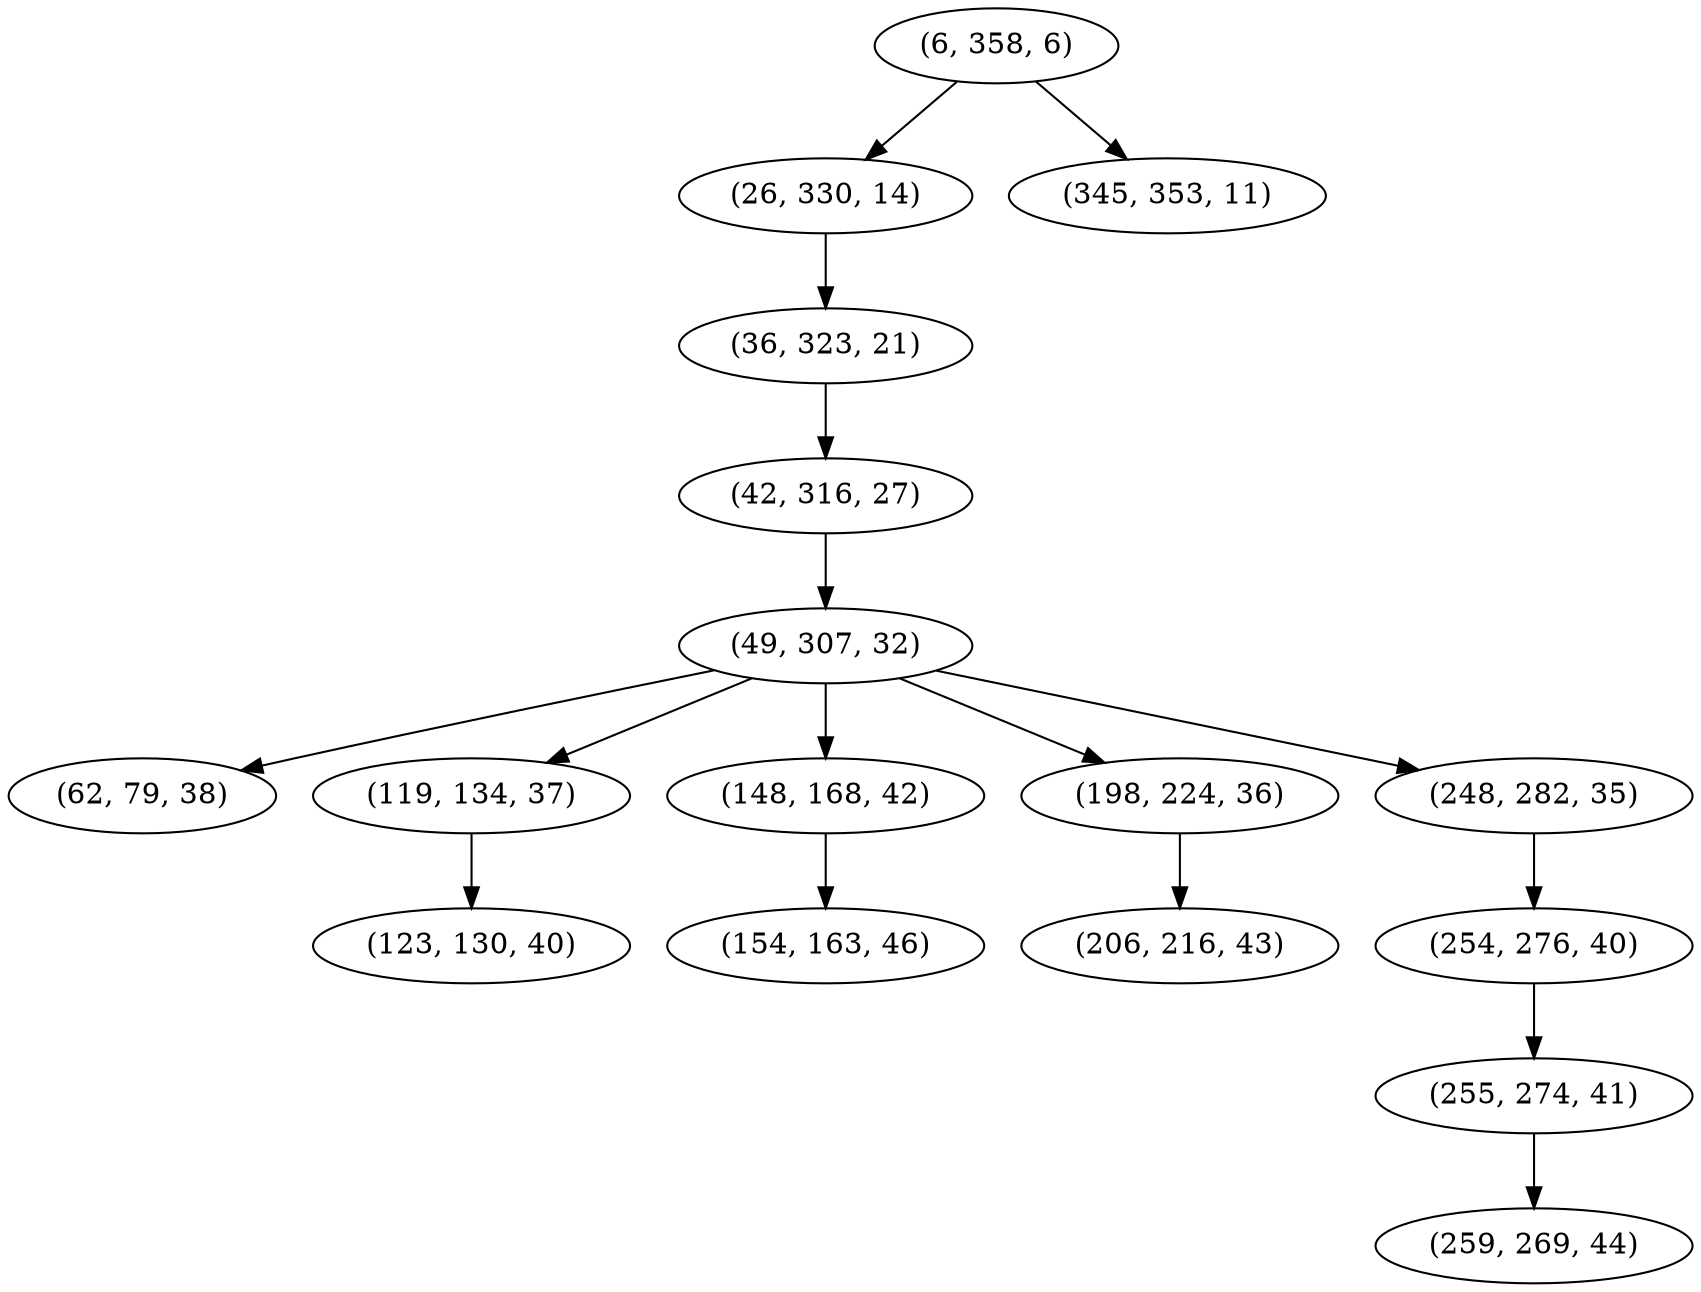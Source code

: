 digraph tree {
    "(6, 358, 6)";
    "(26, 330, 14)";
    "(36, 323, 21)";
    "(42, 316, 27)";
    "(49, 307, 32)";
    "(62, 79, 38)";
    "(119, 134, 37)";
    "(123, 130, 40)";
    "(148, 168, 42)";
    "(154, 163, 46)";
    "(198, 224, 36)";
    "(206, 216, 43)";
    "(248, 282, 35)";
    "(254, 276, 40)";
    "(255, 274, 41)";
    "(259, 269, 44)";
    "(345, 353, 11)";
    "(6, 358, 6)" -> "(26, 330, 14)";
    "(6, 358, 6)" -> "(345, 353, 11)";
    "(26, 330, 14)" -> "(36, 323, 21)";
    "(36, 323, 21)" -> "(42, 316, 27)";
    "(42, 316, 27)" -> "(49, 307, 32)";
    "(49, 307, 32)" -> "(62, 79, 38)";
    "(49, 307, 32)" -> "(119, 134, 37)";
    "(49, 307, 32)" -> "(148, 168, 42)";
    "(49, 307, 32)" -> "(198, 224, 36)";
    "(49, 307, 32)" -> "(248, 282, 35)";
    "(119, 134, 37)" -> "(123, 130, 40)";
    "(148, 168, 42)" -> "(154, 163, 46)";
    "(198, 224, 36)" -> "(206, 216, 43)";
    "(248, 282, 35)" -> "(254, 276, 40)";
    "(254, 276, 40)" -> "(255, 274, 41)";
    "(255, 274, 41)" -> "(259, 269, 44)";
}
